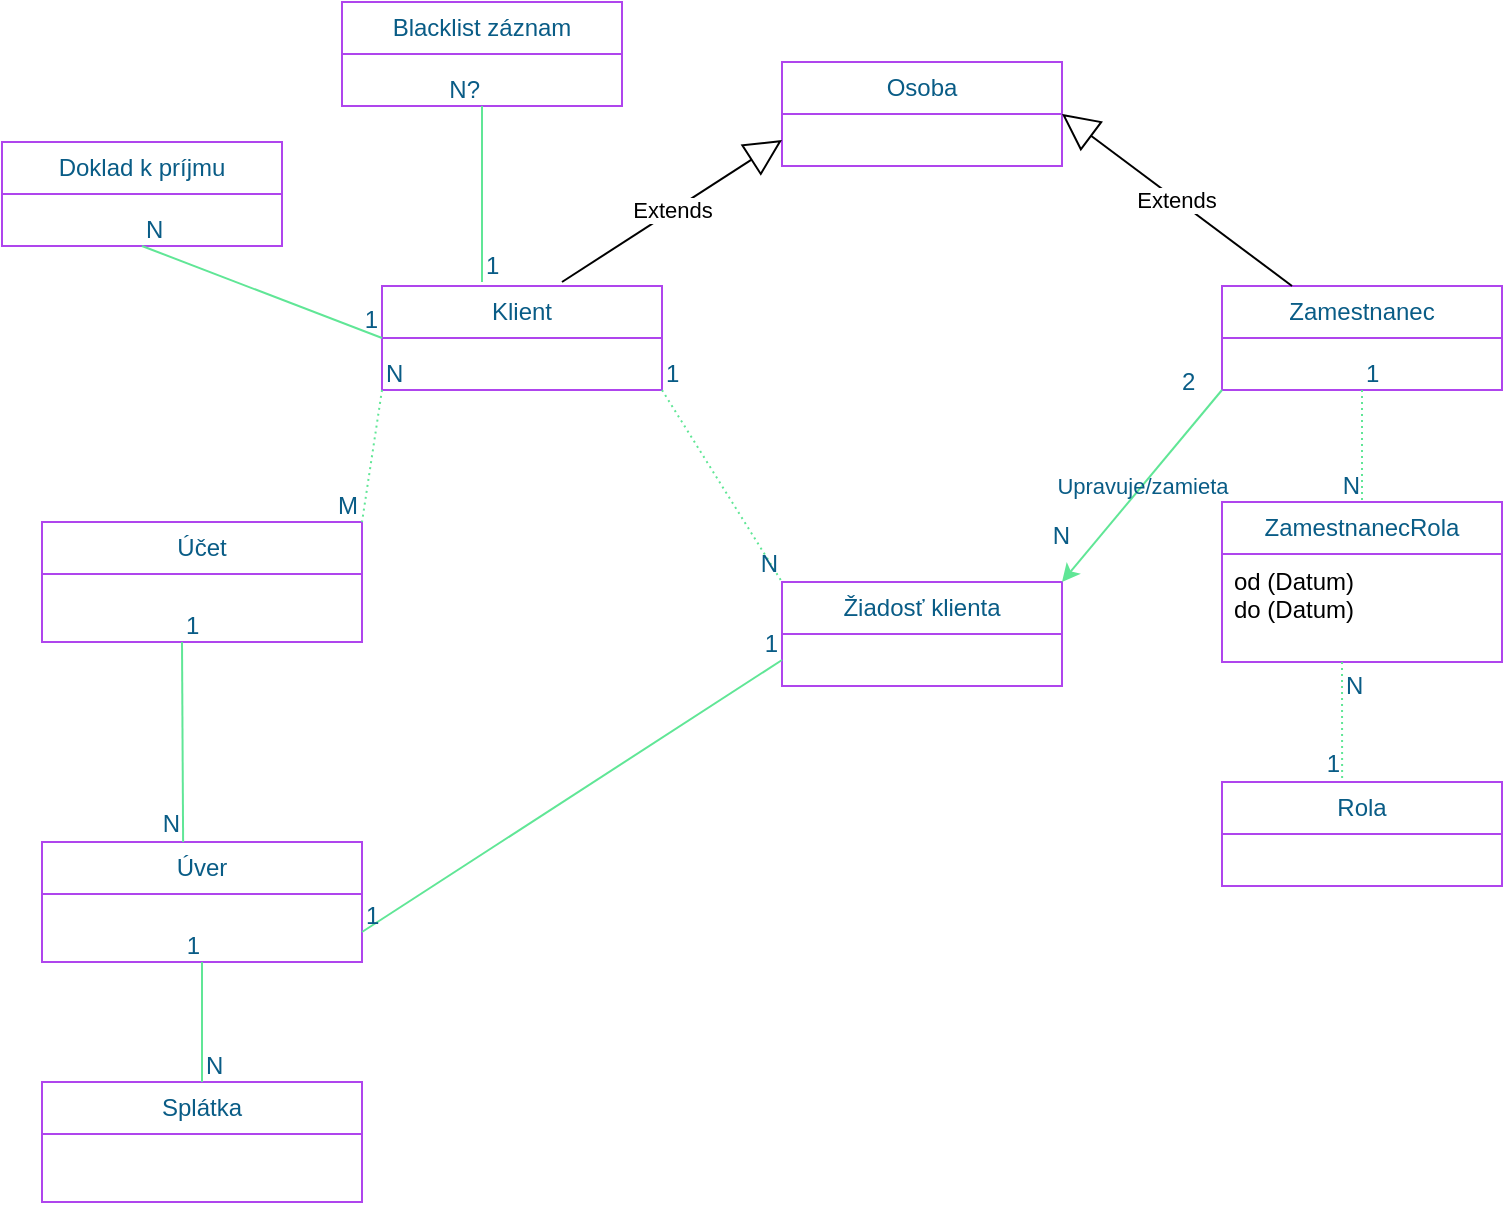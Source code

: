 <mxfile version="28.2.5">
  <diagram id="C5RBs43oDa-KdzZeNtuy" name="Page-1">
    <mxGraphModel dx="946" dy="572" grid="1" gridSize="10" guides="1" tooltips="1" connect="1" arrows="1" fold="1" page="1" pageScale="1" pageWidth="827" pageHeight="1169" math="0" shadow="0">
      <root>
        <mxCell id="WIyWlLk6GJQsqaUBKTNV-0" />
        <mxCell id="WIyWlLk6GJQsqaUBKTNV-1" parent="WIyWlLk6GJQsqaUBKTNV-0" />
        <mxCell id="PsZUaiYf1aoz2zm3PNSd-7" value="Klient" style="swimlane;fontStyle=0;childLayout=stackLayout;horizontal=1;startSize=26;fillColor=none;horizontalStack=0;resizeParent=1;resizeParentMax=0;resizeLast=0;collapsible=1;marginBottom=0;whiteSpace=wrap;html=1;labelBackgroundColor=none;strokeColor=#AF45ED;fontColor=#095C86;" parent="WIyWlLk6GJQsqaUBKTNV-1" vertex="1">
          <mxGeometry x="240" y="162" width="140" height="52" as="geometry" />
        </mxCell>
        <mxCell id="PsZUaiYf1aoz2zm3PNSd-23" value="Žiadosť klienta" style="swimlane;fontStyle=0;childLayout=stackLayout;horizontal=1;startSize=26;fillColor=none;horizontalStack=0;resizeParent=1;resizeParentMax=0;resizeLast=0;collapsible=1;marginBottom=0;whiteSpace=wrap;html=1;labelBackgroundColor=none;strokeColor=#AF45ED;fontColor=#095C86;" parent="WIyWlLk6GJQsqaUBKTNV-1" vertex="1">
          <mxGeometry x="440" y="310" width="140" height="52" as="geometry" />
        </mxCell>
        <mxCell id="PsZUaiYf1aoz2zm3PNSd-24" value="Doklad k príjmu" style="swimlane;fontStyle=0;childLayout=stackLayout;horizontal=1;startSize=26;fillColor=none;horizontalStack=0;resizeParent=1;resizeParentMax=0;resizeLast=0;collapsible=1;marginBottom=0;whiteSpace=wrap;html=1;labelBackgroundColor=none;strokeColor=#AF45ED;fontColor=#095C86;" parent="WIyWlLk6GJQsqaUBKTNV-1" vertex="1">
          <mxGeometry x="50" y="90" width="140" height="52" as="geometry" />
        </mxCell>
        <mxCell id="PsZUaiYf1aoz2zm3PNSd-25" value="Blacklist záznam" style="swimlane;fontStyle=0;childLayout=stackLayout;horizontal=1;startSize=26;fillColor=none;horizontalStack=0;resizeParent=1;resizeParentMax=0;resizeLast=0;collapsible=1;marginBottom=0;whiteSpace=wrap;html=1;labelBackgroundColor=none;strokeColor=#AF45ED;fontColor=#095C86;" parent="WIyWlLk6GJQsqaUBKTNV-1" vertex="1">
          <mxGeometry x="220" y="20" width="140" height="52" as="geometry">
            <mxRectangle x="600" y="30" width="80" height="30" as="alternateBounds" />
          </mxGeometry>
        </mxCell>
        <mxCell id="PsZUaiYf1aoz2zm3PNSd-29" value="Zamestnanec" style="swimlane;fontStyle=0;childLayout=stackLayout;horizontal=1;startSize=26;fillColor=none;horizontalStack=0;resizeParent=1;resizeParentMax=0;resizeLast=0;collapsible=1;marginBottom=0;whiteSpace=wrap;html=1;labelBackgroundColor=none;strokeColor=#AF45ED;fontColor=#095C86;" parent="WIyWlLk6GJQsqaUBKTNV-1" vertex="1">
          <mxGeometry x="660" y="162" width="140" height="52" as="geometry" />
        </mxCell>
        <mxCell id="PsZUaiYf1aoz2zm3PNSd-30" value="Osoba" style="swimlane;fontStyle=0;childLayout=stackLayout;horizontal=1;startSize=26;fillColor=none;horizontalStack=0;resizeParent=1;resizeParentMax=0;resizeLast=0;collapsible=1;marginBottom=0;whiteSpace=wrap;html=1;labelBackgroundColor=none;strokeColor=#AF45ED;fontColor=#095C86;" parent="WIyWlLk6GJQsqaUBKTNV-1" vertex="1">
          <mxGeometry x="440" y="50" width="140" height="52" as="geometry" />
        </mxCell>
        <mxCell id="PsZUaiYf1aoz2zm3PNSd-39" value="" style="endArrow=none;html=1;rounded=0;dashed=1;dashPattern=1 2;entryX=0;entryY=0;entryDx=0;entryDy=0;exitX=1;exitY=1;exitDx=0;exitDy=0;labelBackgroundColor=none;strokeColor=#60E696;fontColor=default;" parent="WIyWlLk6GJQsqaUBKTNV-1" source="PsZUaiYf1aoz2zm3PNSd-7" target="PsZUaiYf1aoz2zm3PNSd-23" edge="1">
          <mxGeometry relative="1" as="geometry">
            <mxPoint x="290" y="310" as="sourcePoint" />
            <mxPoint x="450" y="310" as="targetPoint" />
          </mxGeometry>
        </mxCell>
        <mxCell id="PsZUaiYf1aoz2zm3PNSd-40" value="1" style="resizable=0;html=1;whiteSpace=wrap;align=left;verticalAlign=bottom;labelBackgroundColor=none;fillColor=#F694C1;strokeColor=#AF45ED;fontColor=#095C86;" parent="PsZUaiYf1aoz2zm3PNSd-39" connectable="0" vertex="1">
          <mxGeometry x="-1" relative="1" as="geometry" />
        </mxCell>
        <mxCell id="PsZUaiYf1aoz2zm3PNSd-41" value="N" style="resizable=0;html=1;whiteSpace=wrap;align=right;verticalAlign=bottom;labelBackgroundColor=none;fillColor=#F694C1;strokeColor=#AF45ED;fontColor=#095C86;" parent="PsZUaiYf1aoz2zm3PNSd-39" connectable="0" vertex="1">
          <mxGeometry x="1" relative="1" as="geometry" />
        </mxCell>
        <mxCell id="PsZUaiYf1aoz2zm3PNSd-47" value="" style="endArrow=classic;html=1;rounded=0;exitX=0;exitY=1;exitDx=0;exitDy=0;entryX=1;entryY=0;entryDx=0;entryDy=0;labelBackgroundColor=none;strokeColor=#60E696;fontColor=default;" parent="WIyWlLk6GJQsqaUBKTNV-1" source="PsZUaiYf1aoz2zm3PNSd-29" target="PsZUaiYf1aoz2zm3PNSd-23" edge="1">
          <mxGeometry relative="1" as="geometry">
            <mxPoint x="530" y="400" as="sourcePoint" />
            <mxPoint x="630" y="400" as="targetPoint" />
          </mxGeometry>
        </mxCell>
        <mxCell id="PsZUaiYf1aoz2zm3PNSd-48" value="Upravuje/zamieta" style="edgeLabel;resizable=0;html=1;;align=center;verticalAlign=middle;labelBackgroundColor=none;fontColor=#095C86;" parent="PsZUaiYf1aoz2zm3PNSd-47" connectable="0" vertex="1">
          <mxGeometry relative="1" as="geometry" />
        </mxCell>
        <mxCell id="PsZUaiYf1aoz2zm3PNSd-55" value="Účet" style="swimlane;fontStyle=0;childLayout=stackLayout;horizontal=1;startSize=26;fillColor=none;horizontalStack=0;resizeParent=1;resizeParentMax=0;resizeLast=0;collapsible=1;marginBottom=0;whiteSpace=wrap;html=1;labelBackgroundColor=none;strokeColor=#AF45ED;fontColor=#095C86;" parent="WIyWlLk6GJQsqaUBKTNV-1" vertex="1">
          <mxGeometry x="70" y="280" width="160" height="60" as="geometry" />
        </mxCell>
        <mxCell id="PsZUaiYf1aoz2zm3PNSd-60" value="" style="endArrow=none;html=1;rounded=0;dashed=1;dashPattern=1 2;entryX=1;entryY=0;entryDx=0;entryDy=0;exitX=0;exitY=1;exitDx=0;exitDy=0;labelBackgroundColor=none;strokeColor=#60E696;fontColor=default;" parent="WIyWlLk6GJQsqaUBKTNV-1" source="PsZUaiYf1aoz2zm3PNSd-7" target="PsZUaiYf1aoz2zm3PNSd-55" edge="1">
          <mxGeometry relative="1" as="geometry">
            <mxPoint x="310" y="234" as="sourcePoint" />
            <mxPoint x="370" y="330" as="targetPoint" />
          </mxGeometry>
        </mxCell>
        <mxCell id="PsZUaiYf1aoz2zm3PNSd-61" value="N" style="resizable=0;html=1;whiteSpace=wrap;align=left;verticalAlign=bottom;labelBackgroundColor=none;fillColor=#F694C1;strokeColor=#AF45ED;fontColor=#095C86;" parent="PsZUaiYf1aoz2zm3PNSd-60" connectable="0" vertex="1">
          <mxGeometry x="-1" relative="1" as="geometry" />
        </mxCell>
        <mxCell id="PsZUaiYf1aoz2zm3PNSd-62" value="M" style="resizable=0;html=1;whiteSpace=wrap;align=right;verticalAlign=bottom;labelBackgroundColor=none;fillColor=#F694C1;strokeColor=#AF45ED;fontColor=#095C86;" parent="PsZUaiYf1aoz2zm3PNSd-60" connectable="0" vertex="1">
          <mxGeometry x="1" relative="1" as="geometry" />
        </mxCell>
        <mxCell id="PsZUaiYf1aoz2zm3PNSd-63" value="Splátka" style="swimlane;fontStyle=0;childLayout=stackLayout;horizontal=1;startSize=26;fillColor=none;horizontalStack=0;resizeParent=1;resizeParentMax=0;resizeLast=0;collapsible=1;marginBottom=0;whiteSpace=wrap;html=1;labelBackgroundColor=none;strokeColor=#AF45ED;fontColor=#095C86;" parent="WIyWlLk6GJQsqaUBKTNV-1" vertex="1">
          <mxGeometry x="70" y="560" width="160" height="60" as="geometry" />
        </mxCell>
        <mxCell id="PsZUaiYf1aoz2zm3PNSd-64" value="Úver" style="swimlane;fontStyle=0;childLayout=stackLayout;horizontal=1;startSize=26;fillColor=none;horizontalStack=0;resizeParent=1;resizeParentMax=0;resizeLast=0;collapsible=1;marginBottom=0;whiteSpace=wrap;html=1;labelBackgroundColor=none;strokeColor=#AF45ED;fontColor=#095C86;" parent="WIyWlLk6GJQsqaUBKTNV-1" vertex="1">
          <mxGeometry x="70" y="440" width="160" height="60" as="geometry" />
        </mxCell>
        <mxCell id="0dZSoXQsosRNIvaFsHS8-0" value="Extends" style="endArrow=block;endSize=16;endFill=0;html=1;rounded=0;entryX=0;entryY=0.75;entryDx=0;entryDy=0;" parent="WIyWlLk6GJQsqaUBKTNV-1" target="PsZUaiYf1aoz2zm3PNSd-30" edge="1">
          <mxGeometry width="160" relative="1" as="geometry">
            <mxPoint x="330" y="160" as="sourcePoint" />
            <mxPoint x="494" y="150" as="targetPoint" />
          </mxGeometry>
        </mxCell>
        <mxCell id="0dZSoXQsosRNIvaFsHS8-1" value="Extends" style="endArrow=block;endSize=16;endFill=0;html=1;rounded=0;entryX=1;entryY=0.5;entryDx=0;entryDy=0;exitX=0.25;exitY=0;exitDx=0;exitDy=0;" parent="WIyWlLk6GJQsqaUBKTNV-1" source="PsZUaiYf1aoz2zm3PNSd-29" target="PsZUaiYf1aoz2zm3PNSd-30" edge="1">
          <mxGeometry width="160" relative="1" as="geometry">
            <mxPoint x="640" y="191" as="sourcePoint" />
            <mxPoint x="750" y="120" as="targetPoint" />
          </mxGeometry>
        </mxCell>
        <mxCell id="0dZSoXQsosRNIvaFsHS8-7" value="ZamestnanecRola" style="swimlane;fontStyle=0;childLayout=stackLayout;horizontal=1;startSize=26;fillColor=none;horizontalStack=0;resizeParent=1;resizeParentMax=0;resizeLast=0;collapsible=1;marginBottom=0;whiteSpace=wrap;html=1;labelBackgroundColor=none;strokeColor=#AF45ED;fontColor=#095C86;" parent="WIyWlLk6GJQsqaUBKTNV-1" vertex="1">
          <mxGeometry x="660" y="270" width="140" height="80" as="geometry" />
        </mxCell>
        <mxCell id="0dZSoXQsosRNIvaFsHS8-27" value="&lt;div&gt;od (Datum)&lt;/div&gt;&lt;div&gt;do (Datum)&lt;/div&gt;" style="text;strokeColor=none;fillColor=none;align=left;verticalAlign=top;spacingLeft=4;spacingRight=4;overflow=hidden;rotatable=0;points=[[0,0.5],[1,0.5]];portConstraint=eastwest;whiteSpace=wrap;html=1;" parent="0dZSoXQsosRNIvaFsHS8-7" vertex="1">
          <mxGeometry y="26" width="140" height="54" as="geometry" />
        </mxCell>
        <mxCell id="0dZSoXQsosRNIvaFsHS8-8" value="Rola" style="swimlane;fontStyle=0;childLayout=stackLayout;horizontal=1;startSize=26;fillColor=none;horizontalStack=0;resizeParent=1;resizeParentMax=0;resizeLast=0;collapsible=1;marginBottom=0;whiteSpace=wrap;html=1;labelBackgroundColor=none;strokeColor=#AF45ED;fontColor=#095C86;" parent="WIyWlLk6GJQsqaUBKTNV-1" vertex="1">
          <mxGeometry x="660" y="410" width="140" height="52" as="geometry" />
        </mxCell>
        <mxCell id="0dZSoXQsosRNIvaFsHS8-16" value="" style="endArrow=none;html=1;rounded=0;dashed=1;dashPattern=1 2;labelBackgroundColor=none;strokeColor=#60E696;fontColor=default;entryX=0.429;entryY=0;entryDx=0;entryDy=0;entryPerimeter=0;" parent="WIyWlLk6GJQsqaUBKTNV-1" target="0dZSoXQsosRNIvaFsHS8-8" edge="1">
          <mxGeometry relative="1" as="geometry">
            <mxPoint x="720" y="350" as="sourcePoint" />
            <mxPoint x="640" y="406" as="targetPoint" />
          </mxGeometry>
        </mxCell>
        <mxCell id="0dZSoXQsosRNIvaFsHS8-17" value="N" style="resizable=0;html=1;whiteSpace=wrap;align=left;verticalAlign=bottom;labelBackgroundColor=none;fillColor=#F694C1;strokeColor=#AF45ED;fontColor=#095C86;" parent="0dZSoXQsosRNIvaFsHS8-16" connectable="0" vertex="1">
          <mxGeometry x="-1" relative="1" as="geometry">
            <mxPoint y="20" as="offset" />
          </mxGeometry>
        </mxCell>
        <mxCell id="0dZSoXQsosRNIvaFsHS8-18" value="1" style="resizable=0;html=1;whiteSpace=wrap;align=right;verticalAlign=bottom;labelBackgroundColor=none;fillColor=#F694C1;strokeColor=#AF45ED;fontColor=#095C86;" parent="0dZSoXQsosRNIvaFsHS8-16" connectable="0" vertex="1">
          <mxGeometry x="1" relative="1" as="geometry" />
        </mxCell>
        <mxCell id="0dZSoXQsosRNIvaFsHS8-21" value="" style="endArrow=none;html=1;rounded=0;dashed=1;dashPattern=1 2;exitX=0.5;exitY=1;exitDx=0;exitDy=0;labelBackgroundColor=none;strokeColor=#60E696;fontColor=default;entryX=0.5;entryY=0;entryDx=0;entryDy=0;" parent="WIyWlLk6GJQsqaUBKTNV-1" source="PsZUaiYf1aoz2zm3PNSd-29" target="0dZSoXQsosRNIvaFsHS8-7" edge="1">
          <mxGeometry relative="1" as="geometry">
            <mxPoint x="750" y="214" as="sourcePoint" />
            <mxPoint x="730" y="260" as="targetPoint" />
          </mxGeometry>
        </mxCell>
        <mxCell id="0dZSoXQsosRNIvaFsHS8-22" value="1" style="resizable=0;html=1;whiteSpace=wrap;align=left;verticalAlign=bottom;labelBackgroundColor=none;fillColor=#F694C1;strokeColor=#AF45ED;fontColor=#095C86;" parent="0dZSoXQsosRNIvaFsHS8-21" connectable="0" vertex="1">
          <mxGeometry x="-1" relative="1" as="geometry" />
        </mxCell>
        <mxCell id="0dZSoXQsosRNIvaFsHS8-23" value="N" style="resizable=0;html=1;whiteSpace=wrap;align=right;verticalAlign=bottom;labelBackgroundColor=none;fillColor=#F694C1;strokeColor=#AF45ED;fontColor=#095C86;" parent="0dZSoXQsosRNIvaFsHS8-21" connectable="0" vertex="1">
          <mxGeometry x="1" relative="1" as="geometry" />
        </mxCell>
        <mxCell id="0dZSoXQsosRNIvaFsHS8-32" value="2" style="resizable=0;html=1;whiteSpace=wrap;align=left;verticalAlign=bottom;labelBackgroundColor=none;fillColor=#F694C1;strokeColor=#AF45ED;fontColor=#095C86;" parent="WIyWlLk6GJQsqaUBKTNV-1" connectable="0" vertex="1">
          <mxGeometry x="640" y="214" as="geometry">
            <mxPoint x="-2" y="4" as="offset" />
          </mxGeometry>
        </mxCell>
        <mxCell id="0dZSoXQsosRNIvaFsHS8-34" value="N" style="resizable=0;html=1;whiteSpace=wrap;align=right;verticalAlign=bottom;labelBackgroundColor=none;fillColor=#F694C1;strokeColor=#AF45ED;fontColor=#095C86;" parent="WIyWlLk6GJQsqaUBKTNV-1" connectable="0" vertex="1">
          <mxGeometry x="540" y="270" as="geometry">
            <mxPoint x="45" y="25" as="offset" />
          </mxGeometry>
        </mxCell>
        <mxCell id="38uWgNUDL-xrCkGAFi1B-0" value="" style="endArrow=none;html=1;rounded=0;entryX=0;entryY=0.5;entryDx=0;entryDy=0;exitX=0.5;exitY=1;exitDx=0;exitDy=0;labelBackgroundColor=none;strokeColor=#60E696;fontColor=default;" parent="WIyWlLk6GJQsqaUBKTNV-1" source="PsZUaiYf1aoz2zm3PNSd-24" target="PsZUaiYf1aoz2zm3PNSd-7" edge="1">
          <mxGeometry relative="1" as="geometry">
            <mxPoint x="150" y="214" as="sourcePoint" />
            <mxPoint x="100" y="280" as="targetPoint" />
          </mxGeometry>
        </mxCell>
        <mxCell id="38uWgNUDL-xrCkGAFi1B-1" value="N" style="resizable=0;html=1;whiteSpace=wrap;align=left;verticalAlign=bottom;labelBackgroundColor=none;fillColor=#F694C1;strokeColor=#AF45ED;fontColor=#095C86;" parent="38uWgNUDL-xrCkGAFi1B-0" connectable="0" vertex="1">
          <mxGeometry x="-1" relative="1" as="geometry" />
        </mxCell>
        <mxCell id="38uWgNUDL-xrCkGAFi1B-2" value="1" style="resizable=0;html=1;whiteSpace=wrap;align=right;verticalAlign=bottom;labelBackgroundColor=none;fillColor=#F694C1;strokeColor=#AF45ED;fontColor=#095C86;" parent="38uWgNUDL-xrCkGAFi1B-0" connectable="0" vertex="1">
          <mxGeometry x="1" relative="1" as="geometry" />
        </mxCell>
        <mxCell id="38uWgNUDL-xrCkGAFi1B-3" value="" style="endArrow=none;html=1;rounded=0;entryX=0.441;entryY=0;entryDx=0;entryDy=0;labelBackgroundColor=none;strokeColor=#60E696;fontColor=default;entryPerimeter=0;" parent="WIyWlLk6GJQsqaUBKTNV-1" target="PsZUaiYf1aoz2zm3PNSd-64" edge="1">
          <mxGeometry relative="1" as="geometry">
            <mxPoint x="140" y="340" as="sourcePoint" />
            <mxPoint x="260" y="426" as="targetPoint" />
          </mxGeometry>
        </mxCell>
        <mxCell id="38uWgNUDL-xrCkGAFi1B-4" value="1" style="resizable=0;html=1;whiteSpace=wrap;align=left;verticalAlign=bottom;labelBackgroundColor=none;fillColor=#F694C1;strokeColor=#AF45ED;fontColor=#095C86;" parent="38uWgNUDL-xrCkGAFi1B-3" connectable="0" vertex="1">
          <mxGeometry x="-1" relative="1" as="geometry" />
        </mxCell>
        <mxCell id="38uWgNUDL-xrCkGAFi1B-5" value="N" style="resizable=0;html=1;whiteSpace=wrap;align=right;verticalAlign=bottom;labelBackgroundColor=none;fillColor=#F694C1;strokeColor=#AF45ED;fontColor=#095C86;" parent="38uWgNUDL-xrCkGAFi1B-3" connectable="0" vertex="1">
          <mxGeometry x="1" relative="1" as="geometry" />
        </mxCell>
        <mxCell id="7tTzUMSMiJ2Ujy1R1S10-0" value="" style="endArrow=none;html=1;rounded=0;entryX=0;entryY=0.75;entryDx=0;entryDy=0;exitX=1;exitY=0.75;exitDx=0;exitDy=0;labelBackgroundColor=none;strokeColor=#60E696;fontColor=default;" edge="1" parent="WIyWlLk6GJQsqaUBKTNV-1" source="PsZUaiYf1aoz2zm3PNSd-64" target="PsZUaiYf1aoz2zm3PNSd-23">
          <mxGeometry relative="1" as="geometry">
            <mxPoint x="340" y="430" as="sourcePoint" />
            <mxPoint x="400" y="526" as="targetPoint" />
          </mxGeometry>
        </mxCell>
        <mxCell id="7tTzUMSMiJ2Ujy1R1S10-1" value="1" style="resizable=0;html=1;whiteSpace=wrap;align=left;verticalAlign=bottom;labelBackgroundColor=none;fillColor=#F694C1;strokeColor=#AF45ED;fontColor=#095C86;" connectable="0" vertex="1" parent="7tTzUMSMiJ2Ujy1R1S10-0">
          <mxGeometry x="-1" relative="1" as="geometry" />
        </mxCell>
        <mxCell id="7tTzUMSMiJ2Ujy1R1S10-2" value="1" style="resizable=0;html=1;whiteSpace=wrap;align=right;verticalAlign=bottom;labelBackgroundColor=none;fillColor=#F694C1;strokeColor=#AF45ED;fontColor=#095C86;" connectable="0" vertex="1" parent="7tTzUMSMiJ2Ujy1R1S10-0">
          <mxGeometry x="1" relative="1" as="geometry" />
        </mxCell>
        <mxCell id="7tTzUMSMiJ2Ujy1R1S10-3" value="" style="endArrow=none;html=1;rounded=0;entryX=0.5;entryY=1;entryDx=0;entryDy=0;exitX=0.5;exitY=0;exitDx=0;exitDy=0;labelBackgroundColor=none;strokeColor=#60E696;fontColor=default;" edge="1" parent="WIyWlLk6GJQsqaUBKTNV-1" source="PsZUaiYf1aoz2zm3PNSd-63" target="PsZUaiYf1aoz2zm3PNSd-64">
          <mxGeometry relative="1" as="geometry">
            <mxPoint x="160" y="666" as="sourcePoint" />
            <mxPoint x="370" y="530" as="targetPoint" />
          </mxGeometry>
        </mxCell>
        <mxCell id="7tTzUMSMiJ2Ujy1R1S10-4" value="N" style="resizable=0;html=1;whiteSpace=wrap;align=left;verticalAlign=bottom;labelBackgroundColor=none;fillColor=#F694C1;strokeColor=#AF45ED;fontColor=#095C86;" connectable="0" vertex="1" parent="7tTzUMSMiJ2Ujy1R1S10-3">
          <mxGeometry x="-1" relative="1" as="geometry" />
        </mxCell>
        <mxCell id="7tTzUMSMiJ2Ujy1R1S10-5" value="1" style="resizable=0;html=1;whiteSpace=wrap;align=right;verticalAlign=bottom;labelBackgroundColor=none;fillColor=#F694C1;strokeColor=#AF45ED;fontColor=#095C86;" connectable="0" vertex="1" parent="7tTzUMSMiJ2Ujy1R1S10-3">
          <mxGeometry x="1" relative="1" as="geometry" />
        </mxCell>
        <mxCell id="7tTzUMSMiJ2Ujy1R1S10-6" value="" style="endArrow=none;html=1;rounded=0;entryX=0.5;entryY=1;entryDx=0;entryDy=0;labelBackgroundColor=none;strokeColor=#60E696;fontColor=default;" edge="1" parent="WIyWlLk6GJQsqaUBKTNV-1" target="PsZUaiYf1aoz2zm3PNSd-25">
          <mxGeometry relative="1" as="geometry">
            <mxPoint x="290" y="160" as="sourcePoint" />
            <mxPoint x="500" y="120" as="targetPoint" />
          </mxGeometry>
        </mxCell>
        <mxCell id="7tTzUMSMiJ2Ujy1R1S10-7" value="1" style="resizable=0;html=1;whiteSpace=wrap;align=left;verticalAlign=bottom;labelBackgroundColor=none;fillColor=#F694C1;strokeColor=#AF45ED;fontColor=#095C86;" connectable="0" vertex="1" parent="7tTzUMSMiJ2Ujy1R1S10-6">
          <mxGeometry x="-1" relative="1" as="geometry" />
        </mxCell>
        <mxCell id="7tTzUMSMiJ2Ujy1R1S10-8" value="N?" style="resizable=0;html=1;whiteSpace=wrap;align=right;verticalAlign=bottom;labelBackgroundColor=none;fillColor=#F694C1;strokeColor=#AF45ED;fontColor=#095C86;" connectable="0" vertex="1" parent="7tTzUMSMiJ2Ujy1R1S10-6">
          <mxGeometry x="1" relative="1" as="geometry" />
        </mxCell>
      </root>
    </mxGraphModel>
  </diagram>
</mxfile>
